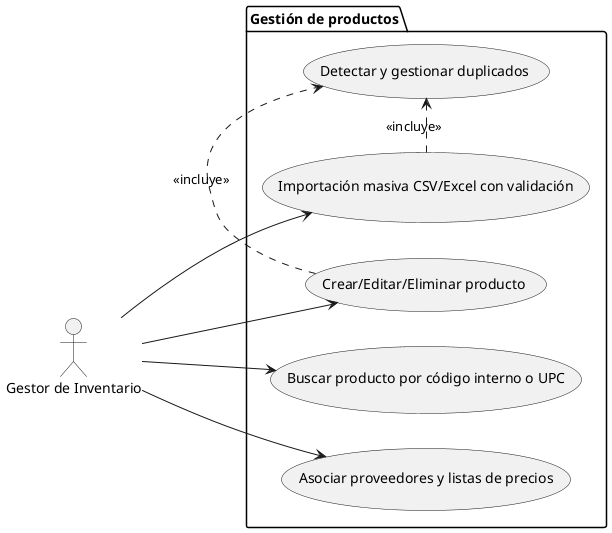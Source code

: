 @startuml
left to right direction
actor "Gestor de Inventario" as Gestor

package "Gestión de productos" {
  usecase "Crear/Editar/Eliminar producto" as UC_CRUDProducto
  usecase "Buscar producto por código interno o UPC" as UC_BuscarProducto
  usecase "Importación masiva CSV/Excel con validación" as UC_ImportacionMasiva
  usecase "Asociar proveedores y listas de precios" as UC_AsociarProveedoresPrecios
  usecase "Detectar y gestionar duplicados" as UC_GestionDuplicados
}

Gestor --> UC_CRUDProducto
Gestor --> UC_BuscarProducto
Gestor --> UC_ImportacionMasiva
Gestor --> UC_AsociarProveedoresPrecios
UC_ImportacionMasiva .> UC_GestionDuplicados : <<incluye>>
UC_CRUDProducto .> UC_GestionDuplicados : <<incluye>>
@enduml
